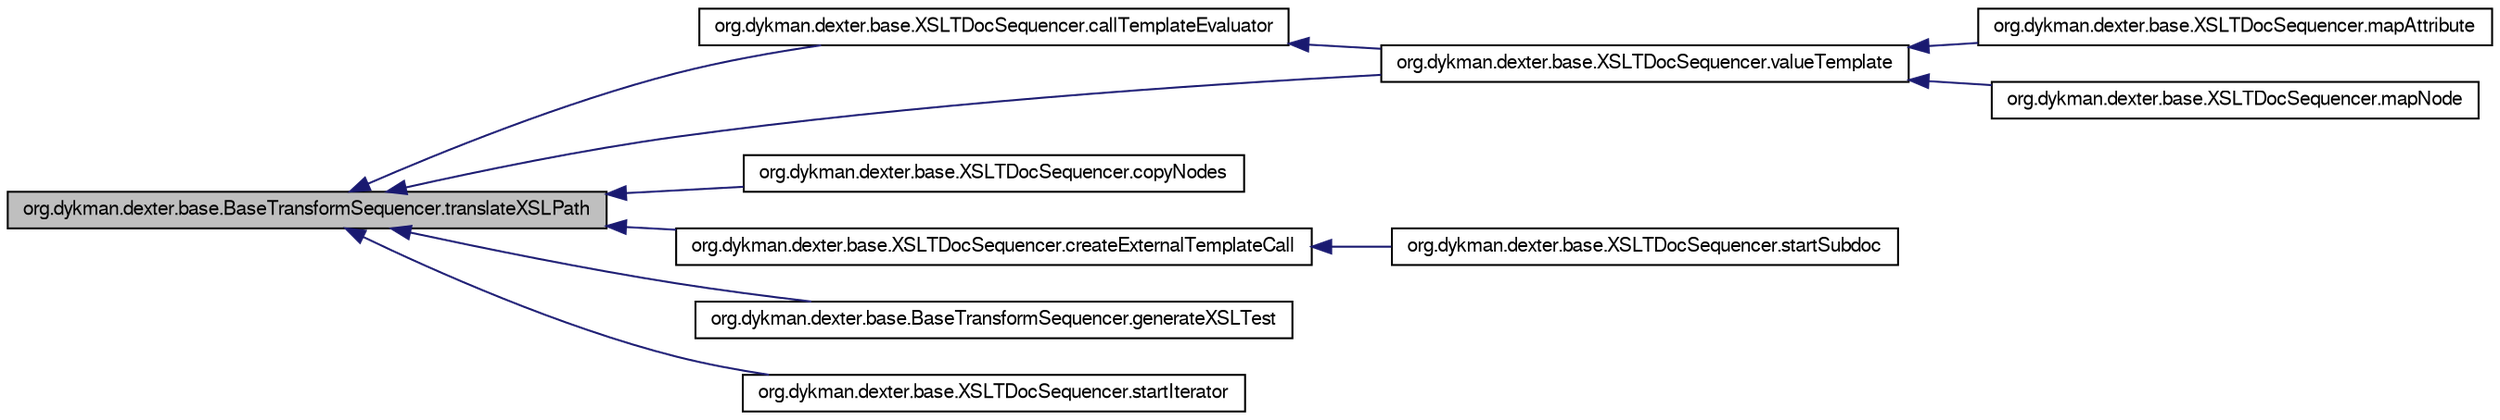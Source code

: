 digraph G
{
  bgcolor="transparent";
  edge [fontname="FreeSans",fontsize=10,labelfontname="FreeSans",labelfontsize=10];
  node [fontname="FreeSans",fontsize=10,shape=record];
  rankdir=LR;
  Node1 [label="org.dykman.dexter.base.BaseTransformSequencer.translateXSLPath",height=0.2,width=0.4,color="black", fillcolor="grey75", style="filled" fontcolor="black"];
  Node1 -> Node2 [dir=back,color="midnightblue",fontsize=10,style="solid",fontname="FreeSans"];
  Node2 [label="org.dykman.dexter.base.XSLTDocSequencer.callTemplateEvaluator",height=0.2,width=0.4,color="black",URL="$classorg_1_1dykman_1_1dexter_1_1base_1_1XSLTDocSequencer.html#560b4a553b0b7867576661b904d2ce80"];
  Node2 -> Node3 [dir=back,color="midnightblue",fontsize=10,style="solid",fontname="FreeSans"];
  Node3 [label="org.dykman.dexter.base.XSLTDocSequencer.valueTemplate",height=0.2,width=0.4,color="black",URL="$classorg_1_1dykman_1_1dexter_1_1base_1_1XSLTDocSequencer.html#421c6058683bc52c84ca7b9ff8c16f06"];
  Node3 -> Node4 [dir=back,color="midnightblue",fontsize=10,style="solid",fontname="FreeSans"];
  Node4 [label="org.dykman.dexter.base.XSLTDocSequencer.mapAttribute",height=0.2,width=0.4,color="black",URL="$classorg_1_1dykman_1_1dexter_1_1base_1_1XSLTDocSequencer.html#2b916af0099481345c847059157cd0d2"];
  Node3 -> Node5 [dir=back,color="midnightblue",fontsize=10,style="solid",fontname="FreeSans"];
  Node5 [label="org.dykman.dexter.base.XSLTDocSequencer.mapNode",height=0.2,width=0.4,color="black",URL="$classorg_1_1dykman_1_1dexter_1_1base_1_1XSLTDocSequencer.html#afca6a4d91fdae44c206538ddd5f8bdc"];
  Node1 -> Node6 [dir=back,color="midnightblue",fontsize=10,style="solid",fontname="FreeSans"];
  Node6 [label="org.dykman.dexter.base.XSLTDocSequencer.copyNodes",height=0.2,width=0.4,color="black",URL="$classorg_1_1dykman_1_1dexter_1_1base_1_1XSLTDocSequencer.html#1942b1a24a0f1ad56ddcd80794bb2647"];
  Node1 -> Node7 [dir=back,color="midnightblue",fontsize=10,style="solid",fontname="FreeSans"];
  Node7 [label="org.dykman.dexter.base.XSLTDocSequencer.createExternalTemplateCall",height=0.2,width=0.4,color="black",URL="$classorg_1_1dykman_1_1dexter_1_1base_1_1XSLTDocSequencer.html#0a14a18548a6eaab6825466d00d54814"];
  Node7 -> Node8 [dir=back,color="midnightblue",fontsize=10,style="solid",fontname="FreeSans"];
  Node8 [label="org.dykman.dexter.base.XSLTDocSequencer.startSubdoc",height=0.2,width=0.4,color="black",URL="$classorg_1_1dykman_1_1dexter_1_1base_1_1XSLTDocSequencer.html#f01a62a4b1c0102792704f08380e4c3a"];
  Node1 -> Node9 [dir=back,color="midnightblue",fontsize=10,style="solid",fontname="FreeSans"];
  Node9 [label="org.dykman.dexter.base.BaseTransformSequencer.generateXSLTest",height=0.2,width=0.4,color="black",URL="$classorg_1_1dykman_1_1dexter_1_1base_1_1BaseTransformSequencer.html#78b1cd3ea1168a29104dc0f02bfa34b3"];
  Node1 -> Node10 [dir=back,color="midnightblue",fontsize=10,style="solid",fontname="FreeSans"];
  Node10 [label="org.dykman.dexter.base.XSLTDocSequencer.startIterator",height=0.2,width=0.4,color="black",URL="$classorg_1_1dykman_1_1dexter_1_1base_1_1XSLTDocSequencer.html#75dd0620e4120e5f58f9c20d6b41e67c"];
  Node1 -> Node3 [dir=back,color="midnightblue",fontsize=10,style="solid",fontname="FreeSans"];
}
